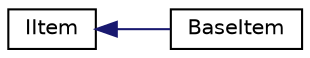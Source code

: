 digraph "Graphical Class Hierarchy"
{
 // INTERACTIVE_SVG=YES
  edge [fontname="Helvetica",fontsize="10",labelfontname="Helvetica",labelfontsize="10"];
  node [fontname="Helvetica",fontsize="10",shape=record];
  rankdir="LR";
  Node1 [label="IItem",height=0.2,width=0.4,color="black", fillcolor="white", style="filled",URL="$d3/d77/interface_action_rpg_kit_1_1_item_1_1_i_item.xhtml"];
  Node1 -> Node2 [dir="back",color="midnightblue",fontsize="10",style="solid",fontname="Helvetica"];
  Node2 [label="BaseItem",height=0.2,width=0.4,color="black", fillcolor="white", style="filled",URL="$d3/dfb/class_action_rpg_kit_1_1_item_1_1_base_item.xhtml"];
}
